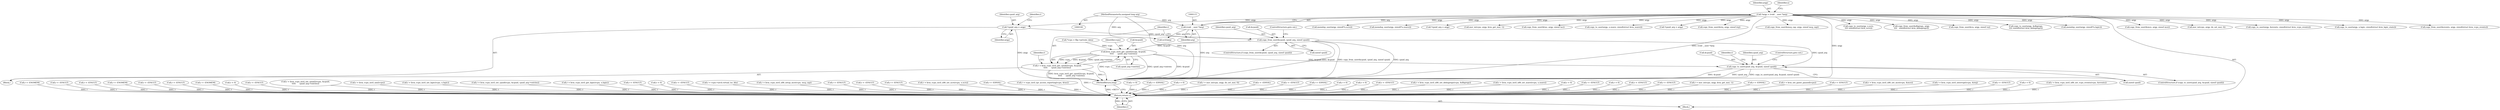 digraph "0_linux_fda4e2e85589191b123d31cdc21fd33ee70f50fd_3@API" {
"1000328" [label="(Call,copy_from_user(&cpuid, cpuid_arg, sizeof cpuid))"];
"1000319" [label="(Call,*cpuid_arg = argp)"];
"1000112" [label="(Call,*argp = (void __user *)arg)"];
"1000114" [label="(Call,(void __user *)arg)"];
"1000103" [label="(MethodParameterIn,unsigned long arg)"];
"1000337" [label="(Call,kvm_vcpu_ioctl_get_cpuid2(vcpu, &cpuid,\n\t\t\t\t\t      cpuid_arg->entries))"];
"1000335" [label="(Call,r = kvm_vcpu_ioctl_get_cpuid2(vcpu, &cpuid,\n\t\t\t\t\t      cpuid_arg->entries))"];
"1000793" [label="(Return,return r;)"];
"1000352" [label="(Call,copy_to_user(cpuid_arg, &cpuid, sizeof cpuid))"];
"1000672" [label="(Call,r = -ENOMEM)"];
"1000232" [label="(Call,r = -EFAULT)"];
"1000614" [label="(Call,r = -EFAULT)"];
"1000692" [label="(Call,copy_to_user(argp, u.xcrs,\n\t\t\t\t sizeof(struct kvm_xcrs)))"];
"1000575" [label="(Call,copy_from_user(&dbgregs, argp,\n\t\t\t\t   sizeof(struct kvm_debugregs)))"];
"1000321" [label="(Identifier,argp)"];
"1000599" [label="(Call,r = -ENOMEM)"];
"1000384" [label="(Call,r = -EFAULT)"];
"1000440" [label="(Call,copy_from_user(&va, argp, sizeof va))"];
"1000113" [label="(Identifier,argp)"];
"1000104" [label="(Block,)"];
"1000324" [label="(Identifier,r)"];
"1000687" [label="(Call,r = -EFAULT)"];
"1000328" [label="(Call,copy_from_user(&cpuid, cpuid_arg, sizeof cpuid))"];
"1000149" [label="(Call,r = -ENOMEM)"];
"1000337" [label="(Call,kvm_vcpu_ioctl_get_cpuid2(vcpu, &cpuid,\n\t\t\t\t\t      cpuid_arg->entries))"];
"1000182" [label="(Call,r = 0)"];
"1000354" [label="(Call,&cpuid)"];
"1000556" [label="(Call,copy_to_user(argp, &dbgregs,\n\t\t\t\t sizeof(struct kvm_debugregs)))"];
"1000506" [label="(Call,r = -EFAULT)"];
"1000306" [label="(Call,r = kvm_vcpu_ioctl_set_cpuid2(vcpu, &cpuid,\n\t\t\t\t\t      cpuid_arg->entries))"];
"1000253" [label="(Call,r = kvm_vcpu_ioctl_nmi(vcpu))"];
"1000221" [label="(Call,r = kvm_vcpu_ioctl_set_lapic(vcpu, u.lapic))"];
"1000277" [label="(Call,r = kvm_vcpu_ioctl_set_cpuid(vcpu, &cpuid, cpuid_arg->entries))"];
"1000320" [label="(Identifier,cpuid_arg)"];
"1000794" [label="(Identifier,r)"];
"1000159" [label="(Call,r = kvm_vcpu_ioctl_get_lapic(vcpu, u.lapic))"];
"1000204" [label="(Call,memdup_user(argp, sizeof(*u.lapic)))"];
"1000485" [label="(Call,copy_from_user(&mce, argp, sizeof mce))"];
"1000352" [label="(Call,copy_to_user(cpuid_arg, &cpuid, sizeof cpuid))"];
"1000323" [label="(Call,r = -EFAULT)"];
"1000338" [label="(Identifier,vcpu)"];
"1000700" [label="(Call,r = 0)"];
"1000375" [label="(Call,msr_io(vcpu, argp, do_set_msr, 0))"];
"1000317" [label="(Block,)"];
"1000459" [label="(Call,r = -EFAULT)"];
"1000768" [label="(Call,r = vcpu->arch.virtual_tsc_khz)"];
"1000471" [label="(Call,r = kvm_vcpu_ioctl_x86_setup_mce(vcpu, mcg_cap))"];
"1000405" [label="(Call,r = -EFAULT)"];
"1000332" [label="(Call,sizeof cpuid)"];
"1000511" [label="(Call,copy_to_user(argp, &events, sizeof(struct kvm_vcpu_events)))"];
"1000294" [label="(Call,r = -EFAULT)"];
"1000265" [label="(Call,r = -EFAULT)"];
"1000727" [label="(Call,r = kvm_vcpu_ioctl_x86_set_xcrs(vcpu, u.xcrs))"];
"1000360" [label="(Identifier,r)"];
"1000339" [label="(Call,&cpuid)"];
"1000129" [label="(Call,r = -EINVAL)"];
"1000396" [label="(Call,r = vcpu_ioctl_tpr_access_reporting(vcpu, &tac))"];
"1000174" [label="(Call,copy_to_user(argp, u.lapic, sizeof(struct kvm_lapic_state)))"];
"1000518" [label="(Call,r = 0)"];
"1000530" [label="(Call,copy_from_user(&events, argp, sizeof(struct kvm_vcpu_events)))"];
"1000356" [label="(Call,sizeof cpuid)"];
"1000188" [label="(Call,r = -EINVAL)"];
"1000447" [label="(Call,r = 0)"];
"1000106" [label="(Call,*vcpu = filp->private_data)"];
"1000373" [label="(Call,r = msr_io(vcpu, argp, do_set_msr, 0))"];
"1000353" [label="(Identifier,cpuid_arg)"];
"1000738" [label="(Call,r = -EINVAL)"];
"1000710" [label="(Call,memdup_user(argp, sizeof(*u.xcrs)))"];
"1000345" [label="(Identifier,r)"];
"1000347" [label="(Call,r = -EFAULT)"];
"1000112" [label="(Call,*argp = (void __user *)arg)"];
"1000335" [label="(Call,r = kvm_vcpu_ioctl_get_cpuid2(vcpu, &cpuid,\n\t\t\t\t\t      cpuid_arg->entries))"];
"1000424" [label="(Call,r = -EINVAL)"];
"1000336" [label="(Identifier,r)"];
"1000563" [label="(Call,r = 0)"];
"1000627" [label="(Call,r = 0)"];
"1000637" [label="(Call,memdup_user(argp, sizeof(*u.xsave)))"];
"1000319" [label="(Call,*cpuid_arg = argp)"];
"1000570" [label="(Call,r = -EFAULT)"];
"1000582" [label="(Call,r = kvm_vcpu_ioctl_x86_set_debugregs(vcpu, &dbgregs))"];
"1000654" [label="(Call,r = kvm_vcpu_ioctl_x86_set_xsave(vcpu, u.xsave))"];
"1000261" [label="(Call,*cpuid_arg = argp)"];
"1000793" [label="(Return,return r;)"];
"1000359" [label="(Call,r = 0)"];
"1000366" [label="(Call,msr_io(vcpu, argp, kvm_get_msr, 1))"];
"1000334" [label="(ControlStructure,goto out;)"];
"1000389" [label="(Call,copy_from_user(&tac, argp, sizeof tac))"];
"1000341" [label="(Call,cpuid_arg->entries)"];
"1000480" [label="(Call,r = -EFAULT)"];
"1000744" [label="(Call,(u32)arg)"];
"1000619" [label="(Call,copy_to_user(argp, u.xsave, sizeof(struct kvm_xsave)))"];
"1000417" [label="(Call,r = 0)"];
"1000169" [label="(Call,r = -EFAULT)"];
"1000290" [label="(Call,*cpuid_arg = argp)"];
"1000525" [label="(Call,r = -EFAULT)"];
"1000364" [label="(Call,r = msr_io(vcpu, argp, kvm_get_msr, 1))"];
"1000103" [label="(MethodParameterIn,unsigned long arg)"];
"1000331" [label="(Identifier,cpuid_arg)"];
"1000784" [label="(Call,r = -EINVAL)"];
"1000778" [label="(Call,r = kvm_set_guest_paused(vcpu))"];
"1000435" [label="(Call,r = -EFAULT)"];
"1000329" [label="(Call,&cpuid)"];
"1000116" [label="(Identifier,arg)"];
"1000114" [label="(Call,(void __user *)arg)"];
"1000358" [label="(ControlStructure,goto out;)"];
"1000492" [label="(Call,r = kvm_vcpu_ioctl_x86_set_mce(vcpu, &mce))"];
"1000237" [label="(Call,copy_from_user(&irq, argp, sizeof irq))"];
"1000121" [label="(Identifier,u)"];
"1000351" [label="(ControlStructure,if (copy_to_user(cpuid_arg, &cpuid, sizeof cpuid)))"];
"1000244" [label="(Call,r = kvm_vcpu_ioctl_interrupt(vcpu, &irq))"];
"1000551" [label="(Call,r = -EFAULT)"];
"1000762" [label="(Call,r = 0)"];
"1000795" [label="(MethodReturn,long)"];
"1000464" [label="(Call,copy_from_user(&mcg_cap, argp, sizeof mcg_cap))"];
"1000327" [label="(ControlStructure,if (copy_from_user(&cpuid, cpuid_arg, sizeof cpuid)))"];
"1000537" [label="(Call,r = kvm_vcpu_ioctl_x86_set_vcpu_events(vcpu, &events))"];
"1000328" -> "1000327"  [label="AST: "];
"1000328" -> "1000332"  [label="CFG: "];
"1000329" -> "1000328"  [label="AST: "];
"1000331" -> "1000328"  [label="AST: "];
"1000332" -> "1000328"  [label="AST: "];
"1000334" -> "1000328"  [label="CFG: "];
"1000336" -> "1000328"  [label="CFG: "];
"1000328" -> "1000795"  [label="DDG: cpuid_arg"];
"1000328" -> "1000795"  [label="DDG: copy_from_user(&cpuid, cpuid_arg, sizeof cpuid)"];
"1000328" -> "1000795"  [label="DDG: &cpuid"];
"1000319" -> "1000328"  [label="DDG: cpuid_arg"];
"1000328" -> "1000337"  [label="DDG: &cpuid"];
"1000328" -> "1000352"  [label="DDG: cpuid_arg"];
"1000319" -> "1000317"  [label="AST: "];
"1000319" -> "1000321"  [label="CFG: "];
"1000320" -> "1000319"  [label="AST: "];
"1000321" -> "1000319"  [label="AST: "];
"1000324" -> "1000319"  [label="CFG: "];
"1000319" -> "1000795"  [label="DDG: argp"];
"1000112" -> "1000319"  [label="DDG: argp"];
"1000112" -> "1000104"  [label="AST: "];
"1000112" -> "1000114"  [label="CFG: "];
"1000113" -> "1000112"  [label="AST: "];
"1000114" -> "1000112"  [label="AST: "];
"1000121" -> "1000112"  [label="CFG: "];
"1000112" -> "1000795"  [label="DDG: (void __user *)arg"];
"1000112" -> "1000795"  [label="DDG: argp"];
"1000114" -> "1000112"  [label="DDG: arg"];
"1000112" -> "1000174"  [label="DDG: argp"];
"1000112" -> "1000204"  [label="DDG: argp"];
"1000112" -> "1000237"  [label="DDG: argp"];
"1000112" -> "1000261"  [label="DDG: argp"];
"1000112" -> "1000290"  [label="DDG: argp"];
"1000112" -> "1000366"  [label="DDG: argp"];
"1000112" -> "1000375"  [label="DDG: argp"];
"1000112" -> "1000389"  [label="DDG: argp"];
"1000112" -> "1000440"  [label="DDG: argp"];
"1000112" -> "1000464"  [label="DDG: argp"];
"1000112" -> "1000485"  [label="DDG: argp"];
"1000112" -> "1000511"  [label="DDG: argp"];
"1000112" -> "1000530"  [label="DDG: argp"];
"1000112" -> "1000556"  [label="DDG: argp"];
"1000112" -> "1000575"  [label="DDG: argp"];
"1000112" -> "1000619"  [label="DDG: argp"];
"1000112" -> "1000637"  [label="DDG: argp"];
"1000112" -> "1000692"  [label="DDG: argp"];
"1000112" -> "1000710"  [label="DDG: argp"];
"1000114" -> "1000116"  [label="CFG: "];
"1000115" -> "1000114"  [label="AST: "];
"1000116" -> "1000114"  [label="AST: "];
"1000114" -> "1000795"  [label="DDG: arg"];
"1000103" -> "1000114"  [label="DDG: arg"];
"1000114" -> "1000744"  [label="DDG: arg"];
"1000103" -> "1000100"  [label="AST: "];
"1000103" -> "1000795"  [label="DDG: arg"];
"1000103" -> "1000744"  [label="DDG: arg"];
"1000337" -> "1000335"  [label="AST: "];
"1000337" -> "1000341"  [label="CFG: "];
"1000338" -> "1000337"  [label="AST: "];
"1000339" -> "1000337"  [label="AST: "];
"1000341" -> "1000337"  [label="AST: "];
"1000335" -> "1000337"  [label="CFG: "];
"1000337" -> "1000795"  [label="DDG: &cpuid"];
"1000337" -> "1000795"  [label="DDG: vcpu"];
"1000337" -> "1000795"  [label="DDG: cpuid_arg->entries"];
"1000337" -> "1000335"  [label="DDG: vcpu"];
"1000337" -> "1000335"  [label="DDG: &cpuid"];
"1000337" -> "1000335"  [label="DDG: cpuid_arg->entries"];
"1000106" -> "1000337"  [label="DDG: vcpu"];
"1000337" -> "1000352"  [label="DDG: &cpuid"];
"1000335" -> "1000317"  [label="AST: "];
"1000336" -> "1000335"  [label="AST: "];
"1000345" -> "1000335"  [label="CFG: "];
"1000335" -> "1000795"  [label="DDG: r"];
"1000335" -> "1000795"  [label="DDG: kvm_vcpu_ioctl_get_cpuid2(vcpu, &cpuid,\n\t\t\t\t\t      cpuid_arg->entries)"];
"1000335" -> "1000793"  [label="DDG: r"];
"1000793" -> "1000104"  [label="AST: "];
"1000793" -> "1000794"  [label="CFG: "];
"1000794" -> "1000793"  [label="AST: "];
"1000795" -> "1000793"  [label="CFG: "];
"1000793" -> "1000795"  [label="DDG: <RET>"];
"1000794" -> "1000793"  [label="DDG: r"];
"1000129" -> "1000793"  [label="DDG: r"];
"1000232" -> "1000793"  [label="DDG: r"];
"1000471" -> "1000793"  [label="DDG: r"];
"1000265" -> "1000793"  [label="DDG: r"];
"1000762" -> "1000793"  [label="DDG: r"];
"1000687" -> "1000793"  [label="DDG: r"];
"1000405" -> "1000793"  [label="DDG: r"];
"1000384" -> "1000793"  [label="DDG: r"];
"1000784" -> "1000793"  [label="DDG: r"];
"1000364" -> "1000793"  [label="DDG: r"];
"1000459" -> "1000793"  [label="DDG: r"];
"1000396" -> "1000793"  [label="DDG: r"];
"1000570" -> "1000793"  [label="DDG: r"];
"1000435" -> "1000793"  [label="DDG: r"];
"1000654" -> "1000793"  [label="DDG: r"];
"1000506" -> "1000793"  [label="DDG: r"];
"1000582" -> "1000793"  [label="DDG: r"];
"1000768" -> "1000793"  [label="DDG: r"];
"1000738" -> "1000793"  [label="DDG: r"];
"1000159" -> "1000793"  [label="DDG: r"];
"1000253" -> "1000793"  [label="DDG: r"];
"1000188" -> "1000793"  [label="DDG: r"];
"1000700" -> "1000793"  [label="DDG: r"];
"1000306" -> "1000793"  [label="DDG: r"];
"1000492" -> "1000793"  [label="DDG: r"];
"1000599" -> "1000793"  [label="DDG: r"];
"1000347" -> "1000793"  [label="DDG: r"];
"1000518" -> "1000793"  [label="DDG: r"];
"1000627" -> "1000793"  [label="DDG: r"];
"1000221" -> "1000793"  [label="DDG: r"];
"1000614" -> "1000793"  [label="DDG: r"];
"1000424" -> "1000793"  [label="DDG: r"];
"1000525" -> "1000793"  [label="DDG: r"];
"1000277" -> "1000793"  [label="DDG: r"];
"1000417" -> "1000793"  [label="DDG: r"];
"1000563" -> "1000793"  [label="DDG: r"];
"1000294" -> "1000793"  [label="DDG: r"];
"1000359" -> "1000793"  [label="DDG: r"];
"1000323" -> "1000793"  [label="DDG: r"];
"1000169" -> "1000793"  [label="DDG: r"];
"1000149" -> "1000793"  [label="DDG: r"];
"1000447" -> "1000793"  [label="DDG: r"];
"1000480" -> "1000793"  [label="DDG: r"];
"1000727" -> "1000793"  [label="DDG: r"];
"1000537" -> "1000793"  [label="DDG: r"];
"1000244" -> "1000793"  [label="DDG: r"];
"1000672" -> "1000793"  [label="DDG: r"];
"1000373" -> "1000793"  [label="DDG: r"];
"1000551" -> "1000793"  [label="DDG: r"];
"1000778" -> "1000793"  [label="DDG: r"];
"1000182" -> "1000793"  [label="DDG: r"];
"1000352" -> "1000351"  [label="AST: "];
"1000352" -> "1000356"  [label="CFG: "];
"1000353" -> "1000352"  [label="AST: "];
"1000354" -> "1000352"  [label="AST: "];
"1000356" -> "1000352"  [label="AST: "];
"1000358" -> "1000352"  [label="CFG: "];
"1000360" -> "1000352"  [label="CFG: "];
"1000352" -> "1000795"  [label="DDG: cpuid_arg"];
"1000352" -> "1000795"  [label="DDG: copy_to_user(cpuid_arg, &cpuid, sizeof cpuid)"];
"1000352" -> "1000795"  [label="DDG: &cpuid"];
}
